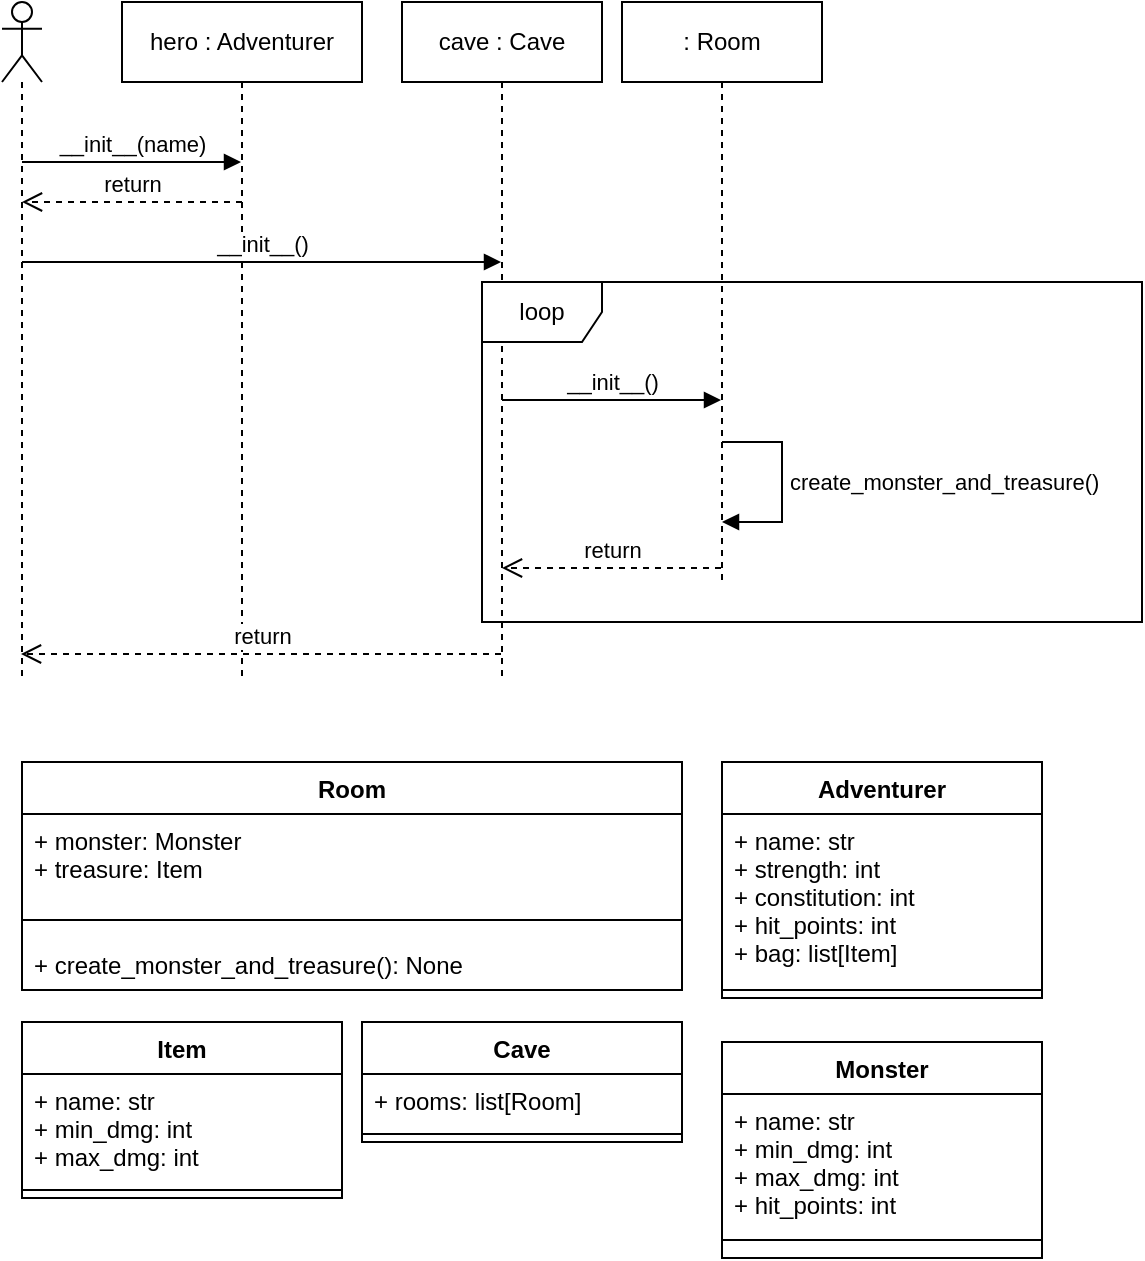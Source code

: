 <mxfile>
    <diagram id="ouMIKWOdz3EJT_LXnt-A" name="Page-1">
        <mxGraphModel dx="460" dy="1293" grid="1" gridSize="10" guides="1" tooltips="1" connect="1" arrows="1" fold="1" page="1" pageScale="1" pageWidth="850" pageHeight="1100" background="#ffffff" math="0" shadow="0">
            <root>
                <mxCell id="0"/>
                <mxCell id="1" parent="0"/>
                <mxCell id="2" value="Adventurer" style="swimlane;fontStyle=1;align=center;verticalAlign=top;childLayout=stackLayout;horizontal=1;startSize=26;horizontalStack=0;resizeParent=1;resizeParentMax=0;resizeLast=0;collapsible=1;marginBottom=0;swimlaneFillColor=#ffffff;" parent="1" vertex="1">
                    <mxGeometry x="410" y="420" width="160" height="118" as="geometry"/>
                </mxCell>
                <mxCell id="3" value="+ name: str&#10;+ strength: int&#10;+ constitution: int&#10;+ hit_points: int&#10;+ bag: list[Item]" style="text;strokeColor=none;fillColor=none;align=left;verticalAlign=top;spacingLeft=4;spacingRight=4;overflow=hidden;rotatable=0;points=[[0,0.5],[1,0.5]];portConstraint=eastwest;" parent="2" vertex="1">
                    <mxGeometry y="26" width="160" height="84" as="geometry"/>
                </mxCell>
                <mxCell id="4" value="" style="line;strokeWidth=1;fillColor=none;align=left;verticalAlign=middle;spacingTop=-1;spacingLeft=3;spacingRight=3;rotatable=0;labelPosition=right;points=[];portConstraint=eastwest;" parent="2" vertex="1">
                    <mxGeometry y="110" width="160" height="8" as="geometry"/>
                </mxCell>
                <mxCell id="7" value="Cave" style="swimlane;fontStyle=1;align=center;verticalAlign=top;childLayout=stackLayout;horizontal=1;startSize=26;horizontalStack=0;resizeParent=1;resizeParentMax=0;resizeLast=0;collapsible=1;marginBottom=0;swimlaneFillColor=#ffffff;" parent="1" vertex="1">
                    <mxGeometry x="230" y="550" width="160" height="60" as="geometry"/>
                </mxCell>
                <mxCell id="8" value="+ rooms: list[Room]" style="text;strokeColor=none;fillColor=none;align=left;verticalAlign=top;spacingLeft=4;spacingRight=4;overflow=hidden;rotatable=0;points=[[0,0.5],[1,0.5]];portConstraint=eastwest;" parent="7" vertex="1">
                    <mxGeometry y="26" width="160" height="26" as="geometry"/>
                </mxCell>
                <mxCell id="9" value="" style="line;strokeWidth=1;fillColor=none;align=left;verticalAlign=middle;spacingTop=-1;spacingLeft=3;spacingRight=3;rotatable=0;labelPosition=right;points=[];portConstraint=eastwest;" parent="7" vertex="1">
                    <mxGeometry y="52" width="160" height="8" as="geometry"/>
                </mxCell>
                <mxCell id="16" value="Room" style="swimlane;fontStyle=1;align=center;verticalAlign=top;childLayout=stackLayout;horizontal=1;startSize=26;horizontalStack=0;resizeParent=1;resizeParentMax=0;resizeLast=0;collapsible=1;marginBottom=0;swimlaneFillColor=#ffffff;" parent="1" vertex="1">
                    <mxGeometry x="60" y="420" width="330" height="114" as="geometry"/>
                </mxCell>
                <mxCell id="17" value="+ monster: Monster&#10;+ treasure: Item" style="text;strokeColor=none;fillColor=none;align=left;verticalAlign=top;spacingLeft=4;spacingRight=4;overflow=hidden;rotatable=0;points=[[0,0.5],[1,0.5]];portConstraint=eastwest;" parent="16" vertex="1">
                    <mxGeometry y="26" width="330" height="44" as="geometry"/>
                </mxCell>
                <mxCell id="18" value="" style="line;strokeWidth=1;fillColor=none;align=left;verticalAlign=middle;spacingTop=-1;spacingLeft=3;spacingRight=3;rotatable=0;labelPosition=right;points=[];portConstraint=eastwest;" parent="16" vertex="1">
                    <mxGeometry y="70" width="330" height="18" as="geometry"/>
                </mxCell>
                <mxCell id="19" value="+ create_monster_and_treasure(): None" style="text;strokeColor=none;fillColor=none;align=left;verticalAlign=top;spacingLeft=4;spacingRight=4;overflow=hidden;rotatable=0;points=[[0,0.5],[1,0.5]];portConstraint=eastwest;" parent="16" vertex="1">
                    <mxGeometry y="88" width="330" height="26" as="geometry"/>
                </mxCell>
                <mxCell id="20" value="Item" style="swimlane;fontStyle=1;align=center;verticalAlign=top;childLayout=stackLayout;horizontal=1;startSize=26;horizontalStack=0;resizeParent=1;resizeParentMax=0;resizeLast=0;collapsible=1;marginBottom=0;swimlaneFillColor=#ffffff;" parent="1" vertex="1">
                    <mxGeometry x="60" y="550" width="160" height="88" as="geometry"/>
                </mxCell>
                <mxCell id="21" value="+ name: str&#10;+ min_dmg: int&#10;+ max_dmg: int&#10;" style="text;strokeColor=none;fillColor=none;align=left;verticalAlign=top;spacingLeft=4;spacingRight=4;overflow=hidden;rotatable=0;points=[[0,0.5],[1,0.5]];portConstraint=eastwest;" parent="20" vertex="1">
                    <mxGeometry y="26" width="160" height="54" as="geometry"/>
                </mxCell>
                <mxCell id="22" value="" style="line;strokeWidth=1;fillColor=none;align=left;verticalAlign=middle;spacingTop=-1;spacingLeft=3;spacingRight=3;rotatable=0;labelPosition=right;points=[];portConstraint=eastwest;" parent="20" vertex="1">
                    <mxGeometry y="80" width="160" height="8" as="geometry"/>
                </mxCell>
                <mxCell id="24" value="Monster" style="swimlane;fontStyle=1;align=center;verticalAlign=top;childLayout=stackLayout;horizontal=1;startSize=26;horizontalStack=0;resizeParent=1;resizeParentMax=0;resizeLast=0;collapsible=1;marginBottom=0;swimlaneFillColor=#ffffff;" parent="1" vertex="1">
                    <mxGeometry x="410" y="560" width="160" height="108" as="geometry"/>
                </mxCell>
                <mxCell id="25" value="+ name: str&#10;+ min_dmg: int&#10;+ max_dmg: int&#10;+ hit_points: int" style="text;strokeColor=none;fillColor=none;align=left;verticalAlign=top;spacingLeft=4;spacingRight=4;overflow=hidden;rotatable=0;points=[[0,0.5],[1,0.5]];portConstraint=eastwest;" parent="24" vertex="1">
                    <mxGeometry y="26" width="160" height="64" as="geometry"/>
                </mxCell>
                <mxCell id="26" value="" style="line;strokeWidth=1;fillColor=none;align=left;verticalAlign=middle;spacingTop=-1;spacingLeft=3;spacingRight=3;rotatable=0;labelPosition=right;points=[];portConstraint=eastwest;" parent="24" vertex="1">
                    <mxGeometry y="90" width="160" height="18" as="geometry"/>
                </mxCell>
                <mxCell id="29" value="hero : Adventurer" style="shape=umlLifeline;perimeter=lifelinePerimeter;whiteSpace=wrap;html=1;container=1;collapsible=0;recursiveResize=0;outlineConnect=0;" parent="1" vertex="1">
                    <mxGeometry x="110" y="40" width="120" height="340" as="geometry"/>
                </mxCell>
                <mxCell id="35" value="return" style="html=1;verticalAlign=bottom;endArrow=open;dashed=1;endSize=8;" parent="29" target="30" edge="1">
                    <mxGeometry relative="1" as="geometry">
                        <mxPoint x="60" y="100" as="sourcePoint"/>
                        <mxPoint x="-20" y="100" as="targetPoint"/>
                    </mxGeometry>
                </mxCell>
                <mxCell id="30" value="" style="shape=umlLifeline;participant=umlActor;perimeter=lifelinePerimeter;whiteSpace=wrap;html=1;container=1;collapsible=0;recursiveResize=0;verticalAlign=top;spacingTop=36;outlineConnect=0;" parent="1" vertex="1">
                    <mxGeometry x="50" y="40" width="20" height="340" as="geometry"/>
                </mxCell>
                <mxCell id="31" value="__init__(name)" style="html=1;verticalAlign=bottom;endArrow=block;" parent="30" target="29" edge="1">
                    <mxGeometry width="80" relative="1" as="geometry">
                        <mxPoint x="10" y="80" as="sourcePoint"/>
                        <mxPoint x="90" y="80" as="targetPoint"/>
                    </mxGeometry>
                </mxCell>
                <mxCell id="39" value="__init__()" style="html=1;verticalAlign=bottom;endArrow=block;" parent="30" target="36" edge="1">
                    <mxGeometry width="80" relative="1" as="geometry">
                        <mxPoint x="10" y="130" as="sourcePoint"/>
                        <mxPoint x="90" y="130" as="targetPoint"/>
                    </mxGeometry>
                </mxCell>
                <mxCell id="36" value="cave : Cave" style="shape=umlLifeline;perimeter=lifelinePerimeter;whiteSpace=wrap;html=1;container=1;collapsible=0;recursiveResize=0;outlineConnect=0;" parent="1" vertex="1">
                    <mxGeometry x="250" y="40" width="100" height="340" as="geometry"/>
                </mxCell>
                <mxCell id="41" value="return" style="html=1;verticalAlign=bottom;endArrow=open;dashed=1;endSize=8;" parent="36" source="37" edge="1">
                    <mxGeometry relative="1" as="geometry">
                        <mxPoint x="167" y="284" as="sourcePoint"/>
                        <mxPoint x="50" y="283" as="targetPoint"/>
                    </mxGeometry>
                </mxCell>
                <mxCell id="42" value="return" style="html=1;verticalAlign=bottom;endArrow=open;dashed=1;endSize=8;" parent="36" source="36" edge="1">
                    <mxGeometry relative="1" as="geometry">
                        <mxPoint x="40.5" y="326" as="sourcePoint"/>
                        <mxPoint x="-190.5" y="326" as="targetPoint"/>
                    </mxGeometry>
                </mxCell>
                <mxCell id="40" value="__init__()" style="html=1;verticalAlign=bottom;endArrow=block;" parent="36" target="37" edge="1">
                    <mxGeometry width="80" relative="1" as="geometry">
                        <mxPoint x="50" y="199" as="sourcePoint"/>
                        <mxPoint x="170" y="199.5" as="targetPoint"/>
                    </mxGeometry>
                </mxCell>
                <mxCell id="37" value=": Room" style="shape=umlLifeline;perimeter=lifelinePerimeter;whiteSpace=wrap;html=1;container=1;collapsible=0;recursiveResize=0;outlineConnect=0;" parent="1" vertex="1">
                    <mxGeometry x="360" y="40" width="100" height="290" as="geometry"/>
                </mxCell>
                <mxCell id="50" value="create_monster_and_treasure()" style="edgeStyle=orthogonalEdgeStyle;html=1;align=left;spacingLeft=2;endArrow=block;rounded=0;" parent="37" edge="1">
                    <mxGeometry relative="1" as="geometry">
                        <mxPoint x="50" y="220" as="sourcePoint"/>
                        <Array as="points">
                            <mxPoint x="80" y="220"/>
                            <mxPoint x="80" y="260"/>
                            <mxPoint x="50" y="260"/>
                        </Array>
                        <mxPoint x="50" y="260" as="targetPoint"/>
                    </mxGeometry>
                </mxCell>
                <mxCell id="43" value="loop" style="shape=umlFrame;whiteSpace=wrap;html=1;" parent="1" vertex="1">
                    <mxGeometry x="290" y="180" width="330" height="170" as="geometry"/>
                </mxCell>
            </root>
        </mxGraphModel>
    </diagram>
</mxfile>